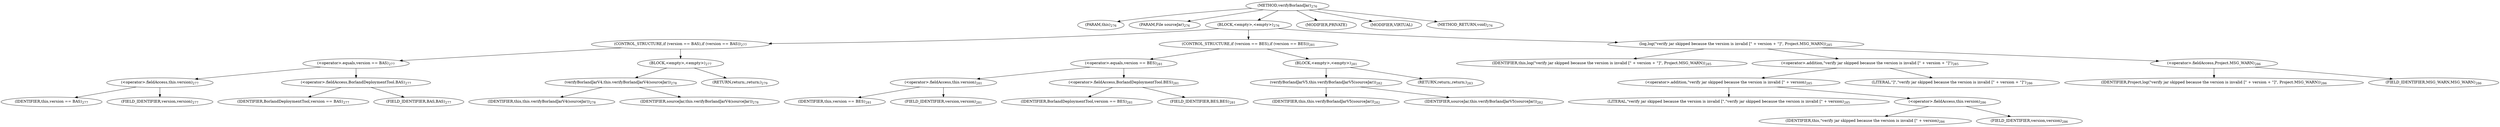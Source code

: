 digraph "verifyBorlandJar" {  
"419" [label = <(METHOD,verifyBorlandJar)<SUB>276</SUB>> ]
"34" [label = <(PARAM,this)<SUB>276</SUB>> ]
"420" [label = <(PARAM,File sourceJar)<SUB>276</SUB>> ]
"421" [label = <(BLOCK,&lt;empty&gt;,&lt;empty&gt;)<SUB>276</SUB>> ]
"422" [label = <(CONTROL_STRUCTURE,if (version == BAS),if (version == BAS))<SUB>277</SUB>> ]
"423" [label = <(&lt;operator&gt;.equals,version == BAS)<SUB>277</SUB>> ]
"424" [label = <(&lt;operator&gt;.fieldAccess,this.version)<SUB>277</SUB>> ]
"425" [label = <(IDENTIFIER,this,version == BAS)<SUB>277</SUB>> ]
"426" [label = <(FIELD_IDENTIFIER,version,version)<SUB>277</SUB>> ]
"427" [label = <(&lt;operator&gt;.fieldAccess,BorlandDeploymentTool.BAS)<SUB>277</SUB>> ]
"428" [label = <(IDENTIFIER,BorlandDeploymentTool,version == BAS)<SUB>277</SUB>> ]
"429" [label = <(FIELD_IDENTIFIER,BAS,BAS)<SUB>277</SUB>> ]
"430" [label = <(BLOCK,&lt;empty&gt;,&lt;empty&gt;)<SUB>277</SUB>> ]
"431" [label = <(verifyBorlandJarV4,this.verifyBorlandJarV4(sourceJar))<SUB>278</SUB>> ]
"33" [label = <(IDENTIFIER,this,this.verifyBorlandJarV4(sourceJar))<SUB>278</SUB>> ]
"432" [label = <(IDENTIFIER,sourceJar,this.verifyBorlandJarV4(sourceJar))<SUB>278</SUB>> ]
"433" [label = <(RETURN,return;,return;)<SUB>279</SUB>> ]
"434" [label = <(CONTROL_STRUCTURE,if (version == BES),if (version == BES))<SUB>281</SUB>> ]
"435" [label = <(&lt;operator&gt;.equals,version == BES)<SUB>281</SUB>> ]
"436" [label = <(&lt;operator&gt;.fieldAccess,this.version)<SUB>281</SUB>> ]
"437" [label = <(IDENTIFIER,this,version == BES)<SUB>281</SUB>> ]
"438" [label = <(FIELD_IDENTIFIER,version,version)<SUB>281</SUB>> ]
"439" [label = <(&lt;operator&gt;.fieldAccess,BorlandDeploymentTool.BES)<SUB>281</SUB>> ]
"440" [label = <(IDENTIFIER,BorlandDeploymentTool,version == BES)<SUB>281</SUB>> ]
"441" [label = <(FIELD_IDENTIFIER,BES,BES)<SUB>281</SUB>> ]
"442" [label = <(BLOCK,&lt;empty&gt;,&lt;empty&gt;)<SUB>281</SUB>> ]
"443" [label = <(verifyBorlandJarV5,this.verifyBorlandJarV5(sourceJar))<SUB>282</SUB>> ]
"35" [label = <(IDENTIFIER,this,this.verifyBorlandJarV5(sourceJar))<SUB>282</SUB>> ]
"444" [label = <(IDENTIFIER,sourceJar,this.verifyBorlandJarV5(sourceJar))<SUB>282</SUB>> ]
"445" [label = <(RETURN,return;,return;)<SUB>283</SUB>> ]
"446" [label = <(log,log(&quot;verify jar skipped because the version is invalid [&quot; + version + &quot;]&quot;, Project.MSG_WARN))<SUB>285</SUB>> ]
"36" [label = <(IDENTIFIER,this,log(&quot;verify jar skipped because the version is invalid [&quot; + version + &quot;]&quot;, Project.MSG_WARN))<SUB>285</SUB>> ]
"447" [label = <(&lt;operator&gt;.addition,&quot;verify jar skipped because the version is invalid [&quot; + version + &quot;]&quot;)<SUB>285</SUB>> ]
"448" [label = <(&lt;operator&gt;.addition,&quot;verify jar skipped because the version is invalid [&quot; + version)<SUB>285</SUB>> ]
"449" [label = <(LITERAL,&quot;verify jar skipped because the version is invalid [&quot;,&quot;verify jar skipped because the version is invalid [&quot; + version)<SUB>285</SUB>> ]
"450" [label = <(&lt;operator&gt;.fieldAccess,this.version)<SUB>286</SUB>> ]
"451" [label = <(IDENTIFIER,this,&quot;verify jar skipped because the version is invalid [&quot; + version)<SUB>286</SUB>> ]
"452" [label = <(FIELD_IDENTIFIER,version,version)<SUB>286</SUB>> ]
"453" [label = <(LITERAL,&quot;]&quot;,&quot;verify jar skipped because the version is invalid [&quot; + version + &quot;]&quot;)<SUB>286</SUB>> ]
"454" [label = <(&lt;operator&gt;.fieldAccess,Project.MSG_WARN)<SUB>286</SUB>> ]
"455" [label = <(IDENTIFIER,Project,log(&quot;verify jar skipped because the version is invalid [&quot; + version + &quot;]&quot;, Project.MSG_WARN))<SUB>286</SUB>> ]
"456" [label = <(FIELD_IDENTIFIER,MSG_WARN,MSG_WARN)<SUB>286</SUB>> ]
"457" [label = <(MODIFIER,PRIVATE)> ]
"458" [label = <(MODIFIER,VIRTUAL)> ]
"459" [label = <(METHOD_RETURN,void)<SUB>276</SUB>> ]
  "419" -> "34" 
  "419" -> "420" 
  "419" -> "421" 
  "419" -> "457" 
  "419" -> "458" 
  "419" -> "459" 
  "421" -> "422" 
  "421" -> "434" 
  "421" -> "446" 
  "422" -> "423" 
  "422" -> "430" 
  "423" -> "424" 
  "423" -> "427" 
  "424" -> "425" 
  "424" -> "426" 
  "427" -> "428" 
  "427" -> "429" 
  "430" -> "431" 
  "430" -> "433" 
  "431" -> "33" 
  "431" -> "432" 
  "434" -> "435" 
  "434" -> "442" 
  "435" -> "436" 
  "435" -> "439" 
  "436" -> "437" 
  "436" -> "438" 
  "439" -> "440" 
  "439" -> "441" 
  "442" -> "443" 
  "442" -> "445" 
  "443" -> "35" 
  "443" -> "444" 
  "446" -> "36" 
  "446" -> "447" 
  "446" -> "454" 
  "447" -> "448" 
  "447" -> "453" 
  "448" -> "449" 
  "448" -> "450" 
  "450" -> "451" 
  "450" -> "452" 
  "454" -> "455" 
  "454" -> "456" 
}
